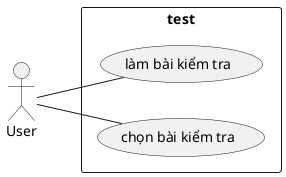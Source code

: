 @startuml
left to right direction
    rectangle test {
        usecase "làm bài kiểm tra" as uc 
        usecase "chọn bài kiểm tra" as uc1 
}
User -- uc1
User -- uc 

@enduml
